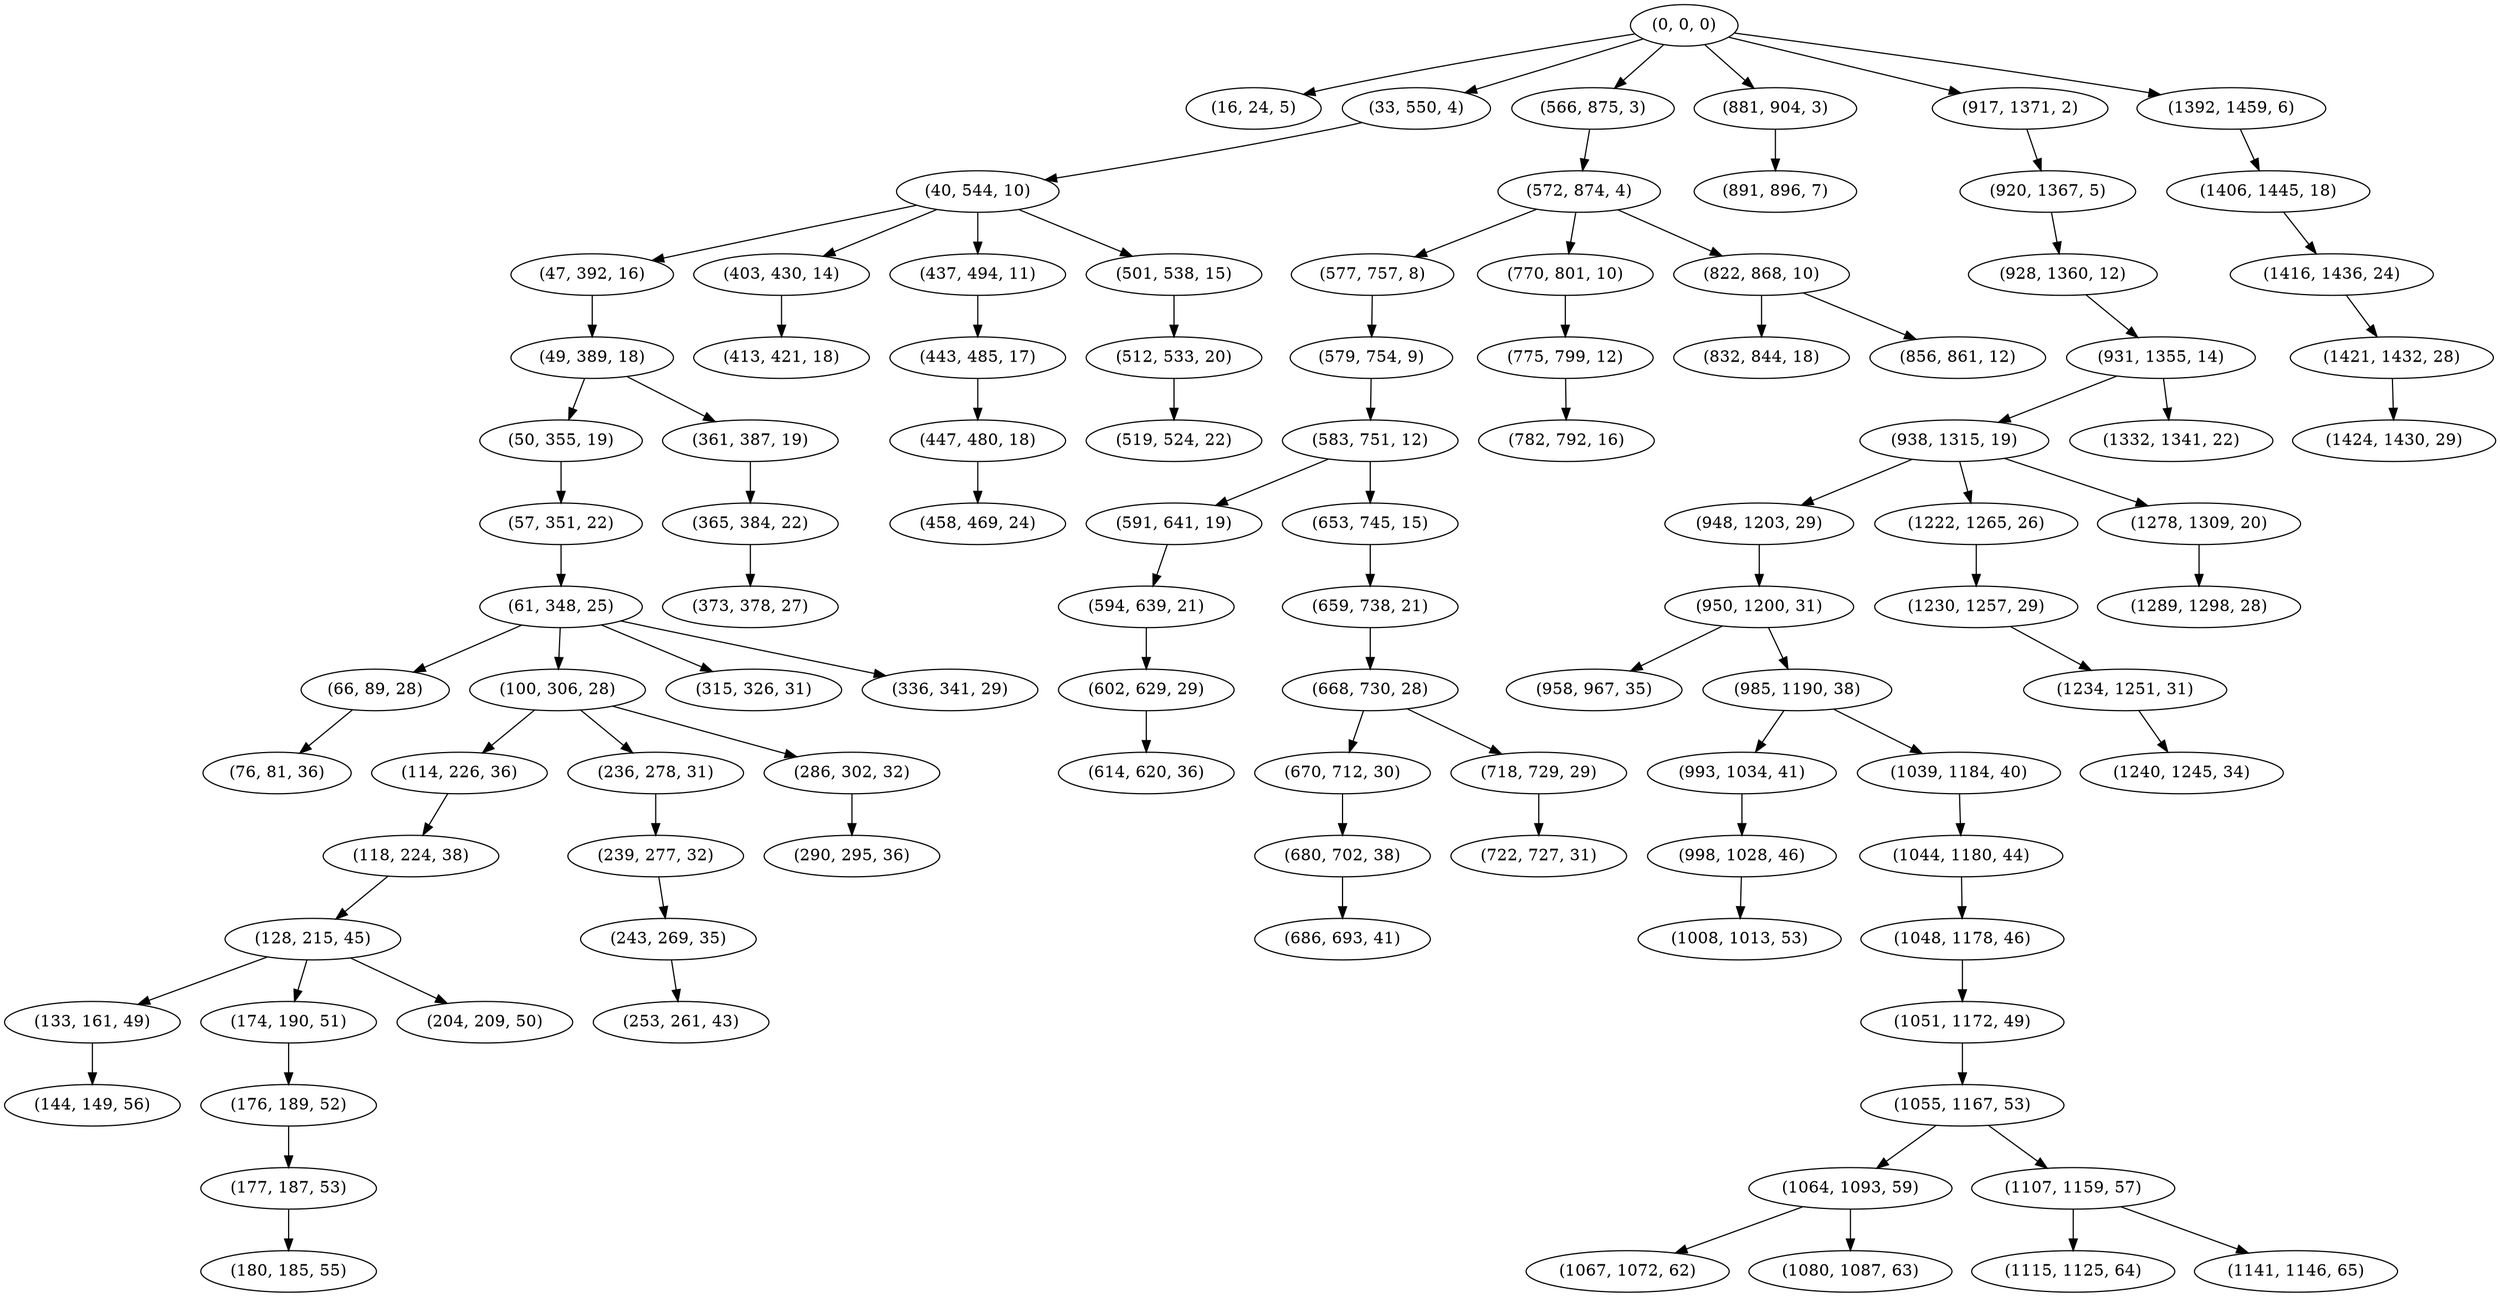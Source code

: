 digraph tree {
    "(0, 0, 0)";
    "(16, 24, 5)";
    "(33, 550, 4)";
    "(40, 544, 10)";
    "(47, 392, 16)";
    "(49, 389, 18)";
    "(50, 355, 19)";
    "(57, 351, 22)";
    "(61, 348, 25)";
    "(66, 89, 28)";
    "(76, 81, 36)";
    "(100, 306, 28)";
    "(114, 226, 36)";
    "(118, 224, 38)";
    "(128, 215, 45)";
    "(133, 161, 49)";
    "(144, 149, 56)";
    "(174, 190, 51)";
    "(176, 189, 52)";
    "(177, 187, 53)";
    "(180, 185, 55)";
    "(204, 209, 50)";
    "(236, 278, 31)";
    "(239, 277, 32)";
    "(243, 269, 35)";
    "(253, 261, 43)";
    "(286, 302, 32)";
    "(290, 295, 36)";
    "(315, 326, 31)";
    "(336, 341, 29)";
    "(361, 387, 19)";
    "(365, 384, 22)";
    "(373, 378, 27)";
    "(403, 430, 14)";
    "(413, 421, 18)";
    "(437, 494, 11)";
    "(443, 485, 17)";
    "(447, 480, 18)";
    "(458, 469, 24)";
    "(501, 538, 15)";
    "(512, 533, 20)";
    "(519, 524, 22)";
    "(566, 875, 3)";
    "(572, 874, 4)";
    "(577, 757, 8)";
    "(579, 754, 9)";
    "(583, 751, 12)";
    "(591, 641, 19)";
    "(594, 639, 21)";
    "(602, 629, 29)";
    "(614, 620, 36)";
    "(653, 745, 15)";
    "(659, 738, 21)";
    "(668, 730, 28)";
    "(670, 712, 30)";
    "(680, 702, 38)";
    "(686, 693, 41)";
    "(718, 729, 29)";
    "(722, 727, 31)";
    "(770, 801, 10)";
    "(775, 799, 12)";
    "(782, 792, 16)";
    "(822, 868, 10)";
    "(832, 844, 18)";
    "(856, 861, 12)";
    "(881, 904, 3)";
    "(891, 896, 7)";
    "(917, 1371, 2)";
    "(920, 1367, 5)";
    "(928, 1360, 12)";
    "(931, 1355, 14)";
    "(938, 1315, 19)";
    "(948, 1203, 29)";
    "(950, 1200, 31)";
    "(958, 967, 35)";
    "(985, 1190, 38)";
    "(993, 1034, 41)";
    "(998, 1028, 46)";
    "(1008, 1013, 53)";
    "(1039, 1184, 40)";
    "(1044, 1180, 44)";
    "(1048, 1178, 46)";
    "(1051, 1172, 49)";
    "(1055, 1167, 53)";
    "(1064, 1093, 59)";
    "(1067, 1072, 62)";
    "(1080, 1087, 63)";
    "(1107, 1159, 57)";
    "(1115, 1125, 64)";
    "(1141, 1146, 65)";
    "(1222, 1265, 26)";
    "(1230, 1257, 29)";
    "(1234, 1251, 31)";
    "(1240, 1245, 34)";
    "(1278, 1309, 20)";
    "(1289, 1298, 28)";
    "(1332, 1341, 22)";
    "(1392, 1459, 6)";
    "(1406, 1445, 18)";
    "(1416, 1436, 24)";
    "(1421, 1432, 28)";
    "(1424, 1430, 29)";
    "(0, 0, 0)" -> "(16, 24, 5)";
    "(0, 0, 0)" -> "(33, 550, 4)";
    "(0, 0, 0)" -> "(566, 875, 3)";
    "(0, 0, 0)" -> "(881, 904, 3)";
    "(0, 0, 0)" -> "(917, 1371, 2)";
    "(0, 0, 0)" -> "(1392, 1459, 6)";
    "(33, 550, 4)" -> "(40, 544, 10)";
    "(40, 544, 10)" -> "(47, 392, 16)";
    "(40, 544, 10)" -> "(403, 430, 14)";
    "(40, 544, 10)" -> "(437, 494, 11)";
    "(40, 544, 10)" -> "(501, 538, 15)";
    "(47, 392, 16)" -> "(49, 389, 18)";
    "(49, 389, 18)" -> "(50, 355, 19)";
    "(49, 389, 18)" -> "(361, 387, 19)";
    "(50, 355, 19)" -> "(57, 351, 22)";
    "(57, 351, 22)" -> "(61, 348, 25)";
    "(61, 348, 25)" -> "(66, 89, 28)";
    "(61, 348, 25)" -> "(100, 306, 28)";
    "(61, 348, 25)" -> "(315, 326, 31)";
    "(61, 348, 25)" -> "(336, 341, 29)";
    "(66, 89, 28)" -> "(76, 81, 36)";
    "(100, 306, 28)" -> "(114, 226, 36)";
    "(100, 306, 28)" -> "(236, 278, 31)";
    "(100, 306, 28)" -> "(286, 302, 32)";
    "(114, 226, 36)" -> "(118, 224, 38)";
    "(118, 224, 38)" -> "(128, 215, 45)";
    "(128, 215, 45)" -> "(133, 161, 49)";
    "(128, 215, 45)" -> "(174, 190, 51)";
    "(128, 215, 45)" -> "(204, 209, 50)";
    "(133, 161, 49)" -> "(144, 149, 56)";
    "(174, 190, 51)" -> "(176, 189, 52)";
    "(176, 189, 52)" -> "(177, 187, 53)";
    "(177, 187, 53)" -> "(180, 185, 55)";
    "(236, 278, 31)" -> "(239, 277, 32)";
    "(239, 277, 32)" -> "(243, 269, 35)";
    "(243, 269, 35)" -> "(253, 261, 43)";
    "(286, 302, 32)" -> "(290, 295, 36)";
    "(361, 387, 19)" -> "(365, 384, 22)";
    "(365, 384, 22)" -> "(373, 378, 27)";
    "(403, 430, 14)" -> "(413, 421, 18)";
    "(437, 494, 11)" -> "(443, 485, 17)";
    "(443, 485, 17)" -> "(447, 480, 18)";
    "(447, 480, 18)" -> "(458, 469, 24)";
    "(501, 538, 15)" -> "(512, 533, 20)";
    "(512, 533, 20)" -> "(519, 524, 22)";
    "(566, 875, 3)" -> "(572, 874, 4)";
    "(572, 874, 4)" -> "(577, 757, 8)";
    "(572, 874, 4)" -> "(770, 801, 10)";
    "(572, 874, 4)" -> "(822, 868, 10)";
    "(577, 757, 8)" -> "(579, 754, 9)";
    "(579, 754, 9)" -> "(583, 751, 12)";
    "(583, 751, 12)" -> "(591, 641, 19)";
    "(583, 751, 12)" -> "(653, 745, 15)";
    "(591, 641, 19)" -> "(594, 639, 21)";
    "(594, 639, 21)" -> "(602, 629, 29)";
    "(602, 629, 29)" -> "(614, 620, 36)";
    "(653, 745, 15)" -> "(659, 738, 21)";
    "(659, 738, 21)" -> "(668, 730, 28)";
    "(668, 730, 28)" -> "(670, 712, 30)";
    "(668, 730, 28)" -> "(718, 729, 29)";
    "(670, 712, 30)" -> "(680, 702, 38)";
    "(680, 702, 38)" -> "(686, 693, 41)";
    "(718, 729, 29)" -> "(722, 727, 31)";
    "(770, 801, 10)" -> "(775, 799, 12)";
    "(775, 799, 12)" -> "(782, 792, 16)";
    "(822, 868, 10)" -> "(832, 844, 18)";
    "(822, 868, 10)" -> "(856, 861, 12)";
    "(881, 904, 3)" -> "(891, 896, 7)";
    "(917, 1371, 2)" -> "(920, 1367, 5)";
    "(920, 1367, 5)" -> "(928, 1360, 12)";
    "(928, 1360, 12)" -> "(931, 1355, 14)";
    "(931, 1355, 14)" -> "(938, 1315, 19)";
    "(931, 1355, 14)" -> "(1332, 1341, 22)";
    "(938, 1315, 19)" -> "(948, 1203, 29)";
    "(938, 1315, 19)" -> "(1222, 1265, 26)";
    "(938, 1315, 19)" -> "(1278, 1309, 20)";
    "(948, 1203, 29)" -> "(950, 1200, 31)";
    "(950, 1200, 31)" -> "(958, 967, 35)";
    "(950, 1200, 31)" -> "(985, 1190, 38)";
    "(985, 1190, 38)" -> "(993, 1034, 41)";
    "(985, 1190, 38)" -> "(1039, 1184, 40)";
    "(993, 1034, 41)" -> "(998, 1028, 46)";
    "(998, 1028, 46)" -> "(1008, 1013, 53)";
    "(1039, 1184, 40)" -> "(1044, 1180, 44)";
    "(1044, 1180, 44)" -> "(1048, 1178, 46)";
    "(1048, 1178, 46)" -> "(1051, 1172, 49)";
    "(1051, 1172, 49)" -> "(1055, 1167, 53)";
    "(1055, 1167, 53)" -> "(1064, 1093, 59)";
    "(1055, 1167, 53)" -> "(1107, 1159, 57)";
    "(1064, 1093, 59)" -> "(1067, 1072, 62)";
    "(1064, 1093, 59)" -> "(1080, 1087, 63)";
    "(1107, 1159, 57)" -> "(1115, 1125, 64)";
    "(1107, 1159, 57)" -> "(1141, 1146, 65)";
    "(1222, 1265, 26)" -> "(1230, 1257, 29)";
    "(1230, 1257, 29)" -> "(1234, 1251, 31)";
    "(1234, 1251, 31)" -> "(1240, 1245, 34)";
    "(1278, 1309, 20)" -> "(1289, 1298, 28)";
    "(1392, 1459, 6)" -> "(1406, 1445, 18)";
    "(1406, 1445, 18)" -> "(1416, 1436, 24)";
    "(1416, 1436, 24)" -> "(1421, 1432, 28)";
    "(1421, 1432, 28)" -> "(1424, 1430, 29)";
}
